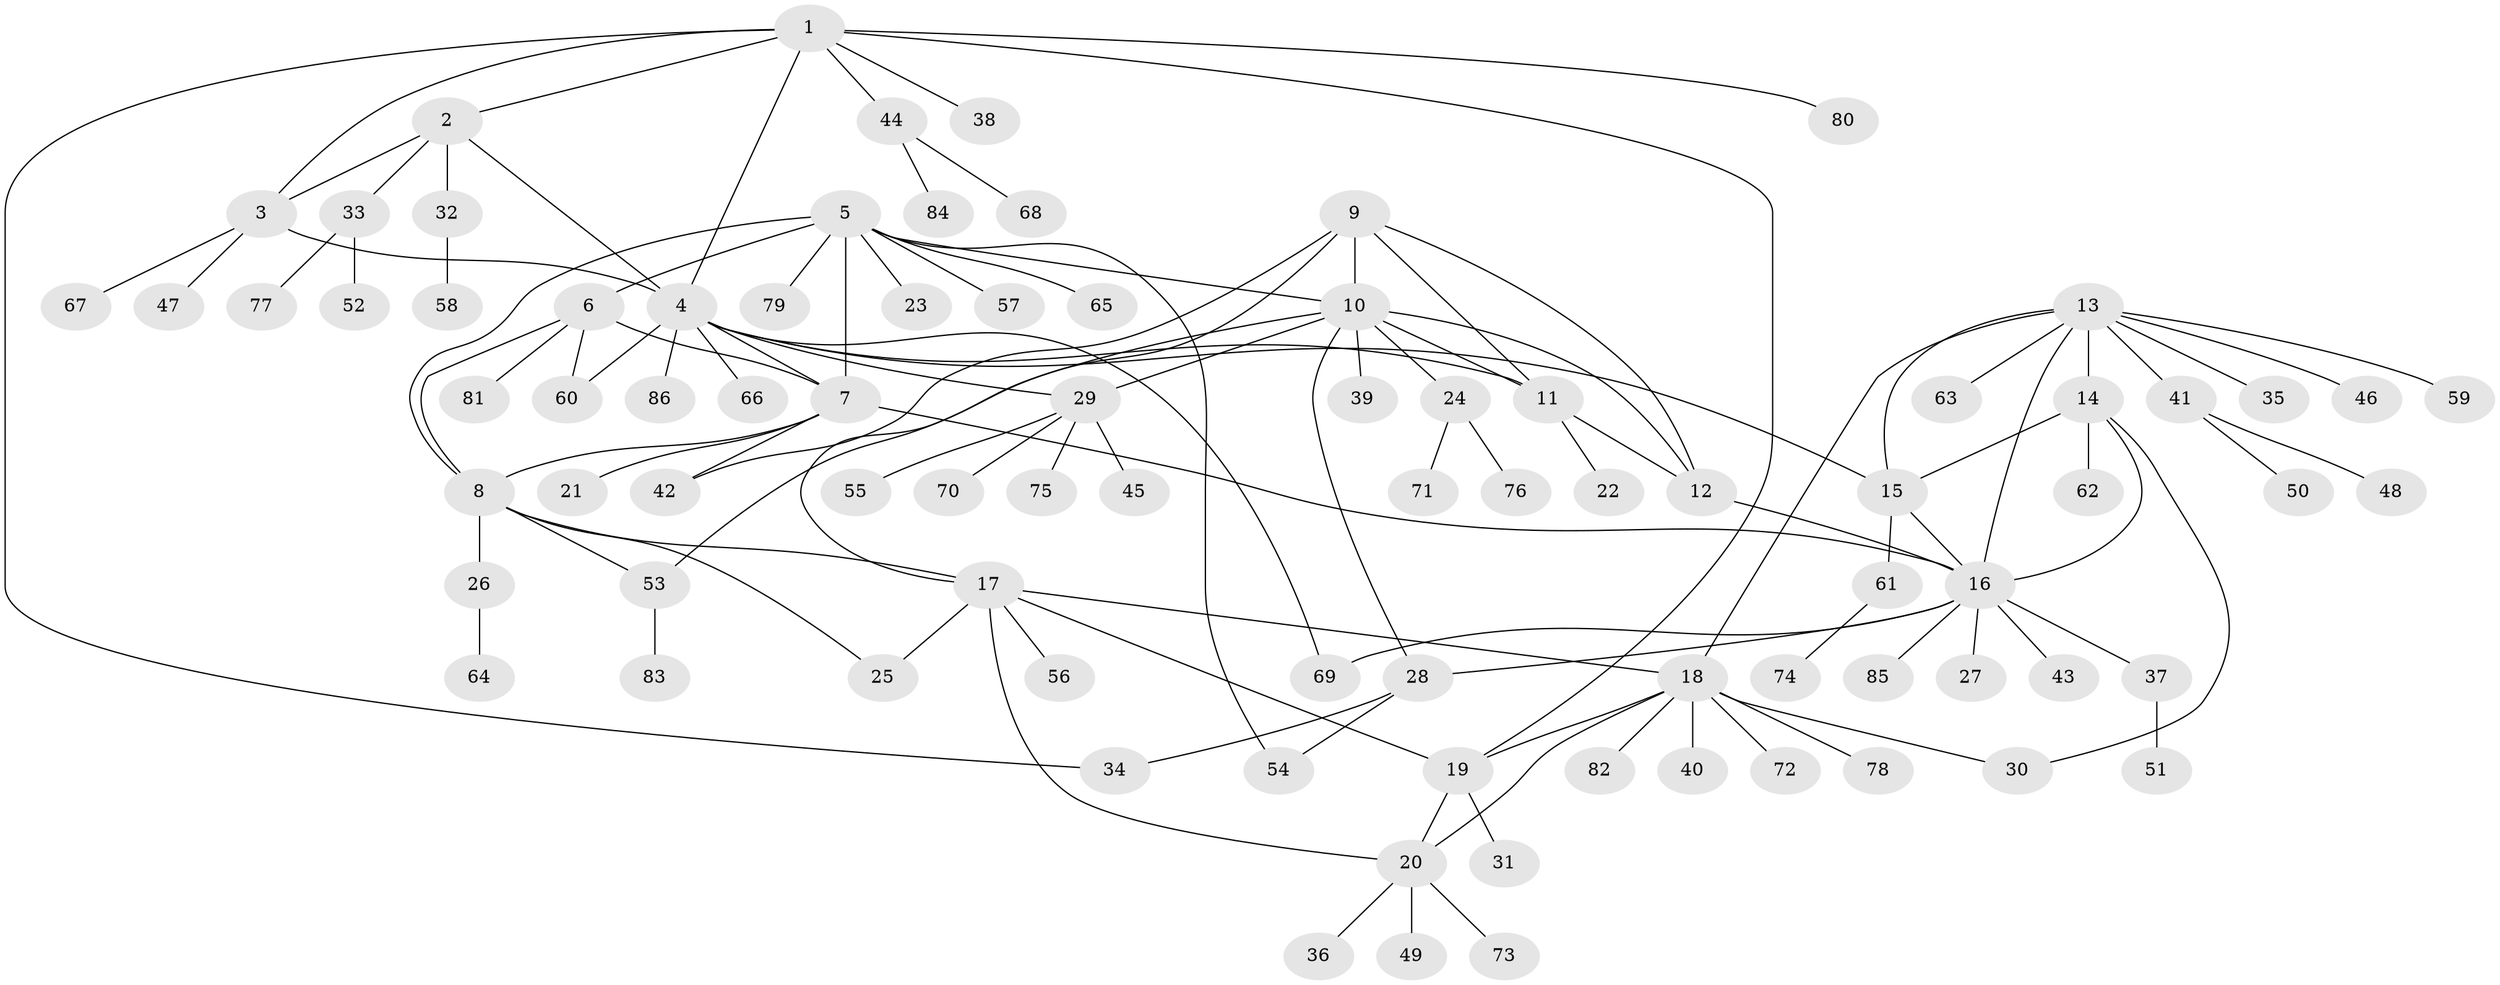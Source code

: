 // coarse degree distribution, {8: 0.058823529411764705, 5: 0.11764705882352941, 10: 0.058823529411764705, 7: 0.029411764705882353, 6: 0.029411764705882353, 4: 0.029411764705882353, 9: 0.029411764705882353, 1: 0.5294117647058824, 2: 0.11764705882352941}
// Generated by graph-tools (version 1.1) at 2025/19/03/04/25 18:19:35]
// undirected, 86 vertices, 116 edges
graph export_dot {
graph [start="1"]
  node [color=gray90,style=filled];
  1;
  2;
  3;
  4;
  5;
  6;
  7;
  8;
  9;
  10;
  11;
  12;
  13;
  14;
  15;
  16;
  17;
  18;
  19;
  20;
  21;
  22;
  23;
  24;
  25;
  26;
  27;
  28;
  29;
  30;
  31;
  32;
  33;
  34;
  35;
  36;
  37;
  38;
  39;
  40;
  41;
  42;
  43;
  44;
  45;
  46;
  47;
  48;
  49;
  50;
  51;
  52;
  53;
  54;
  55;
  56;
  57;
  58;
  59;
  60;
  61;
  62;
  63;
  64;
  65;
  66;
  67;
  68;
  69;
  70;
  71;
  72;
  73;
  74;
  75;
  76;
  77;
  78;
  79;
  80;
  81;
  82;
  83;
  84;
  85;
  86;
  1 -- 2;
  1 -- 3;
  1 -- 4;
  1 -- 19;
  1 -- 34;
  1 -- 38;
  1 -- 44;
  1 -- 80;
  2 -- 3;
  2 -- 4;
  2 -- 32;
  2 -- 33;
  3 -- 4;
  3 -- 47;
  3 -- 67;
  4 -- 7;
  4 -- 11;
  4 -- 15;
  4 -- 29;
  4 -- 60;
  4 -- 66;
  4 -- 69;
  4 -- 86;
  5 -- 6;
  5 -- 7;
  5 -- 8;
  5 -- 10;
  5 -- 23;
  5 -- 54;
  5 -- 57;
  5 -- 65;
  5 -- 79;
  6 -- 7;
  6 -- 8;
  6 -- 60;
  6 -- 81;
  7 -- 8;
  7 -- 16;
  7 -- 21;
  7 -- 42;
  8 -- 17;
  8 -- 25;
  8 -- 26;
  8 -- 53;
  9 -- 10;
  9 -- 11;
  9 -- 12;
  9 -- 17;
  9 -- 42;
  10 -- 11;
  10 -- 12;
  10 -- 24;
  10 -- 28;
  10 -- 29;
  10 -- 39;
  10 -- 53;
  11 -- 12;
  11 -- 22;
  12 -- 16;
  13 -- 14;
  13 -- 15;
  13 -- 16;
  13 -- 18;
  13 -- 35;
  13 -- 41;
  13 -- 46;
  13 -- 59;
  13 -- 63;
  14 -- 15;
  14 -- 16;
  14 -- 30;
  14 -- 62;
  15 -- 16;
  15 -- 61;
  16 -- 27;
  16 -- 28;
  16 -- 37;
  16 -- 43;
  16 -- 69;
  16 -- 85;
  17 -- 18;
  17 -- 19;
  17 -- 20;
  17 -- 25;
  17 -- 56;
  18 -- 19;
  18 -- 20;
  18 -- 30;
  18 -- 40;
  18 -- 72;
  18 -- 78;
  18 -- 82;
  19 -- 20;
  19 -- 31;
  20 -- 36;
  20 -- 49;
  20 -- 73;
  24 -- 71;
  24 -- 76;
  26 -- 64;
  28 -- 34;
  28 -- 54;
  29 -- 45;
  29 -- 55;
  29 -- 70;
  29 -- 75;
  32 -- 58;
  33 -- 52;
  33 -- 77;
  37 -- 51;
  41 -- 48;
  41 -- 50;
  44 -- 68;
  44 -- 84;
  53 -- 83;
  61 -- 74;
}
